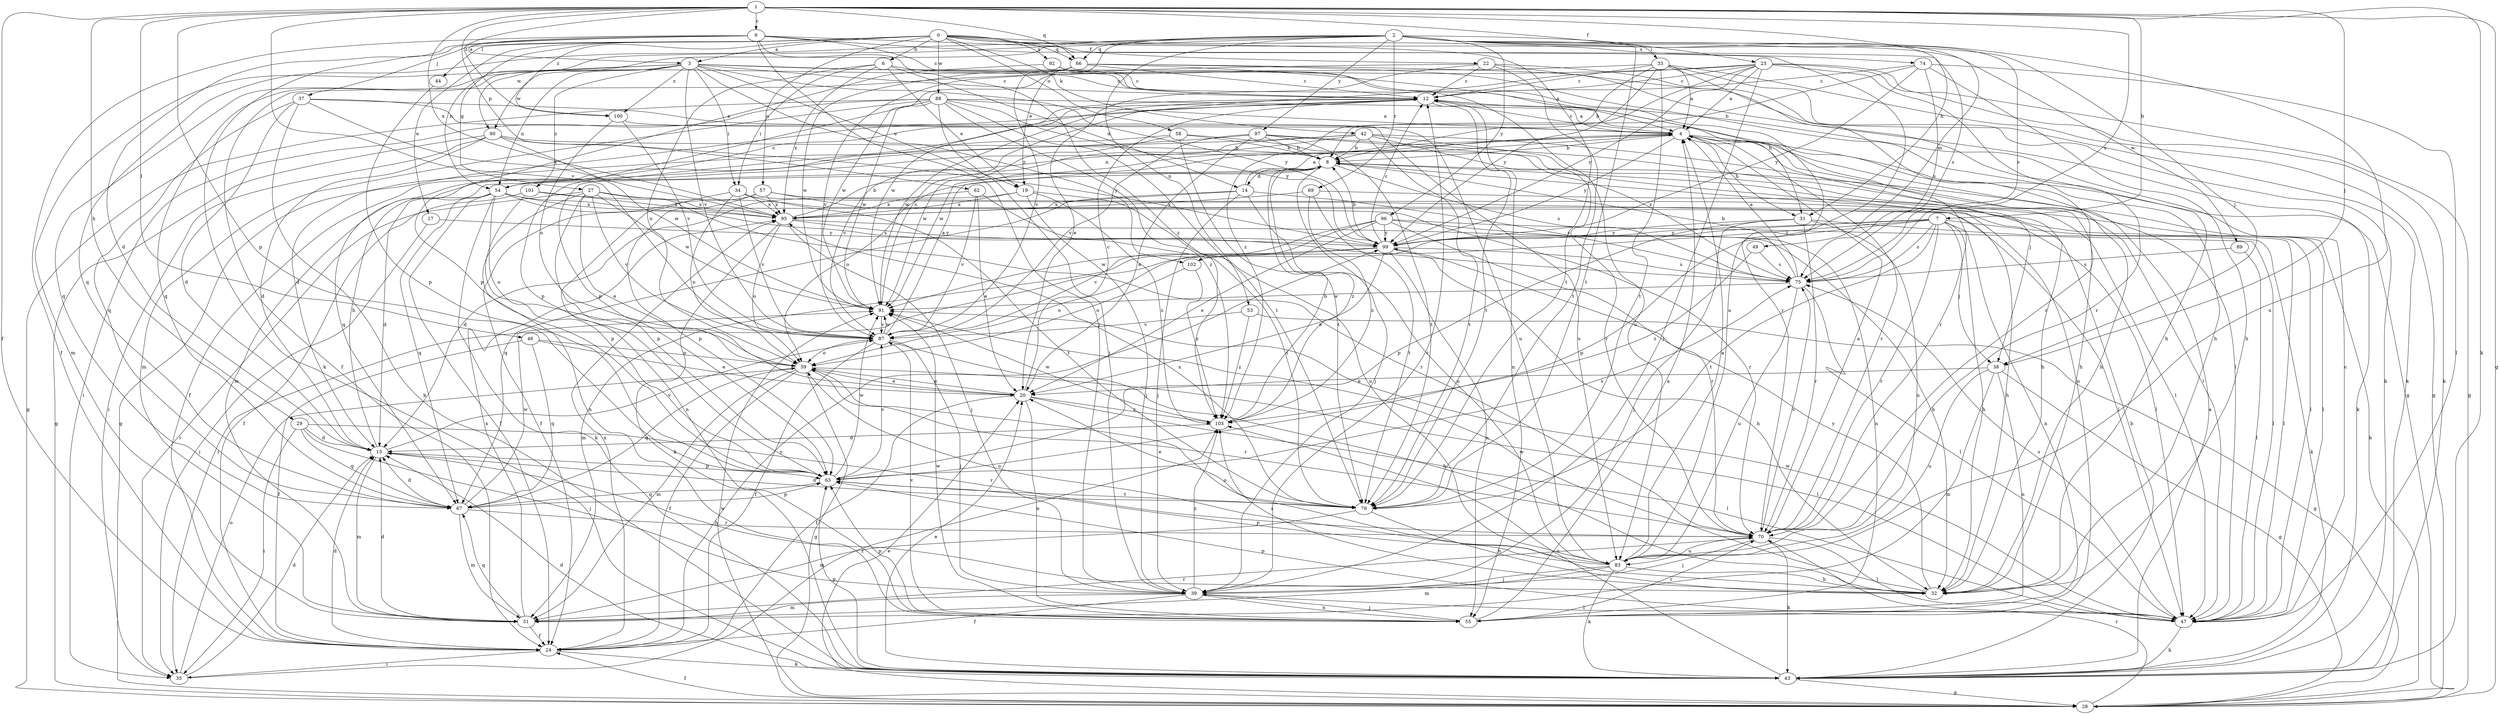 strict digraph  {
0;
1;
2;
3;
4;
6;
7;
8;
9;
12;
14;
15;
17;
19;
20;
22;
23;
24;
27;
28;
29;
31;
32;
33;
34;
35;
37;
38;
39;
42;
43;
44;
46;
47;
49;
51;
53;
54;
55;
57;
58;
59;
62;
63;
66;
67;
69;
70;
74;
75;
79;
83;
87;
88;
89;
90;
91;
92;
95;
96;
97;
99;
100;
101;
102;
103;
0 -> 3  [label=a];
0 -> 6  [label=b];
0 -> 17  [label=e];
0 -> 22  [label=f];
0 -> 27  [label=g];
0 -> 37  [label=j];
0 -> 42  [label=k];
0 -> 44  [label=l];
0 -> 57  [label=o];
0 -> 58  [label=o];
0 -> 66  [label=q];
0 -> 74  [label=s];
0 -> 79  [label=t];
0 -> 88  [label=w];
0 -> 89  [label=w];
0 -> 92  [label=x];
0 -> 100  [label=z];
1 -> 7  [label=b];
1 -> 9  [label=c];
1 -> 23  [label=f];
1 -> 24  [label=f];
1 -> 28  [label=g];
1 -> 29  [label=h];
1 -> 31  [label=h];
1 -> 38  [label=j];
1 -> 43  [label=k];
1 -> 46  [label=l];
1 -> 62  [label=p];
1 -> 63  [label=p];
1 -> 66  [label=q];
1 -> 75  [label=s];
1 -> 87  [label=v];
1 -> 95  [label=x];
1 -> 100  [label=z];
2 -> 19  [label=e];
2 -> 33  [label=i];
2 -> 38  [label=j];
2 -> 49  [label=m];
2 -> 53  [label=n];
2 -> 54  [label=n];
2 -> 66  [label=q];
2 -> 67  [label=q];
2 -> 69  [label=r];
2 -> 75  [label=s];
2 -> 79  [label=t];
2 -> 83  [label=u];
2 -> 90  [label=w];
2 -> 96  [label=y];
2 -> 97  [label=y];
3 -> 12  [label=c];
3 -> 19  [label=e];
3 -> 31  [label=h];
3 -> 34  [label=i];
3 -> 51  [label=m];
3 -> 54  [label=n];
3 -> 67  [label=q];
3 -> 70  [label=r];
3 -> 87  [label=v];
3 -> 90  [label=w];
3 -> 99  [label=y];
3 -> 100  [label=z];
3 -> 101  [label=z];
3 -> 102  [label=z];
4 -> 8  [label=b];
4 -> 12  [label=c];
4 -> 31  [label=h];
4 -> 32  [label=h];
4 -> 38  [label=j];
4 -> 43  [label=k];
4 -> 54  [label=n];
4 -> 70  [label=r];
4 -> 91  [label=w];
4 -> 99  [label=y];
6 -> 12  [label=c];
6 -> 14  [label=d];
6 -> 19  [label=e];
6 -> 34  [label=i];
6 -> 59  [label=o];
6 -> 95  [label=x];
7 -> 32  [label=h];
7 -> 35  [label=i];
7 -> 38  [label=j];
7 -> 47  [label=l];
7 -> 55  [label=n];
7 -> 63  [label=p];
7 -> 70  [label=r];
7 -> 75  [label=s];
7 -> 79  [label=t];
7 -> 99  [label=y];
7 -> 102  [label=z];
8 -> 14  [label=d];
8 -> 39  [label=j];
8 -> 47  [label=l];
8 -> 59  [label=o];
8 -> 75  [label=s];
8 -> 103  [label=z];
9 -> 3  [label=a];
9 -> 12  [label=c];
9 -> 15  [label=d];
9 -> 24  [label=f];
9 -> 39  [label=j];
9 -> 43  [label=k];
9 -> 75  [label=s];
9 -> 83  [label=u];
9 -> 103  [label=z];
12 -> 4  [label=a];
12 -> 15  [label=d];
12 -> 55  [label=n];
12 -> 63  [label=p];
12 -> 70  [label=r];
12 -> 79  [label=t];
12 -> 91  [label=w];
14 -> 4  [label=a];
14 -> 39  [label=j];
14 -> 67  [label=q];
14 -> 75  [label=s];
14 -> 83  [label=u];
14 -> 95  [label=x];
15 -> 8  [label=b];
15 -> 32  [label=h];
15 -> 51  [label=m];
15 -> 63  [label=p];
15 -> 87  [label=v];
17 -> 35  [label=i];
17 -> 99  [label=y];
19 -> 15  [label=d];
19 -> 39  [label=j];
19 -> 83  [label=u];
19 -> 95  [label=x];
19 -> 103  [label=z];
20 -> 12  [label=c];
20 -> 24  [label=f];
20 -> 47  [label=l];
20 -> 55  [label=n];
20 -> 59  [label=o];
20 -> 103  [label=z];
22 -> 12  [label=c];
22 -> 20  [label=e];
22 -> 32  [label=h];
22 -> 43  [label=k];
22 -> 79  [label=t];
22 -> 87  [label=v];
23 -> 4  [label=a];
23 -> 12  [label=c];
23 -> 24  [label=f];
23 -> 28  [label=g];
23 -> 39  [label=j];
23 -> 43  [label=k];
23 -> 70  [label=r];
23 -> 91  [label=w];
23 -> 99  [label=y];
23 -> 103  [label=z];
24 -> 15  [label=d];
24 -> 35  [label=i];
24 -> 43  [label=k];
24 -> 95  [label=x];
24 -> 99  [label=y];
27 -> 20  [label=e];
27 -> 35  [label=i];
27 -> 55  [label=n];
27 -> 63  [label=p];
27 -> 70  [label=r];
27 -> 87  [label=v];
27 -> 91  [label=w];
27 -> 95  [label=x];
28 -> 8  [label=b];
28 -> 20  [label=e];
28 -> 24  [label=f];
28 -> 70  [label=r];
28 -> 91  [label=w];
29 -> 15  [label=d];
29 -> 35  [label=i];
29 -> 39  [label=j];
29 -> 67  [label=q];
29 -> 70  [label=r];
31 -> 39  [label=j];
31 -> 43  [label=k];
31 -> 63  [label=p];
31 -> 70  [label=r];
31 -> 83  [label=u];
31 -> 99  [label=y];
32 -> 59  [label=o];
32 -> 91  [label=w];
32 -> 99  [label=y];
32 -> 103  [label=z];
33 -> 4  [label=a];
33 -> 8  [label=b];
33 -> 12  [label=c];
33 -> 28  [label=g];
33 -> 43  [label=k];
33 -> 70  [label=r];
33 -> 79  [label=t];
33 -> 91  [label=w];
33 -> 99  [label=y];
34 -> 47  [label=l];
34 -> 55  [label=n];
34 -> 59  [label=o];
34 -> 79  [label=t];
34 -> 87  [label=v];
34 -> 95  [label=x];
35 -> 15  [label=d];
35 -> 59  [label=o];
35 -> 103  [label=z];
37 -> 4  [label=a];
37 -> 15  [label=d];
37 -> 43  [label=k];
37 -> 67  [label=q];
37 -> 83  [label=u];
37 -> 95  [label=x];
38 -> 20  [label=e];
38 -> 28  [label=g];
38 -> 51  [label=m];
38 -> 55  [label=n];
38 -> 83  [label=u];
39 -> 12  [label=c];
39 -> 24  [label=f];
39 -> 47  [label=l];
39 -> 51  [label=m];
39 -> 55  [label=n];
39 -> 103  [label=z];
42 -> 8  [label=b];
42 -> 24  [label=f];
42 -> 32  [label=h];
42 -> 47  [label=l];
42 -> 51  [label=m];
42 -> 70  [label=r];
42 -> 79  [label=t];
42 -> 87  [label=v];
43 -> 4  [label=a];
43 -> 8  [label=b];
43 -> 15  [label=d];
43 -> 20  [label=e];
43 -> 28  [label=g];
43 -> 63  [label=p];
43 -> 103  [label=z];
44 -> 63  [label=p];
46 -> 20  [label=e];
46 -> 24  [label=f];
46 -> 59  [label=o];
46 -> 67  [label=q];
47 -> 12  [label=c];
47 -> 43  [label=k];
47 -> 63  [label=p];
47 -> 75  [label=s];
47 -> 91  [label=w];
49 -> 75  [label=s];
49 -> 103  [label=z];
51 -> 15  [label=d];
51 -> 24  [label=f];
51 -> 67  [label=q];
51 -> 70  [label=r];
51 -> 95  [label=x];
53 -> 28  [label=g];
53 -> 87  [label=v];
53 -> 103  [label=z];
54 -> 12  [label=c];
54 -> 15  [label=d];
54 -> 24  [label=f];
54 -> 43  [label=k];
54 -> 59  [label=o];
54 -> 67  [label=q];
54 -> 70  [label=r];
54 -> 75  [label=s];
54 -> 95  [label=x];
55 -> 4  [label=a];
55 -> 39  [label=j];
55 -> 63  [label=p];
55 -> 70  [label=r];
55 -> 87  [label=v];
55 -> 91  [label=w];
57 -> 24  [label=f];
57 -> 32  [label=h];
57 -> 47  [label=l];
57 -> 63  [label=p];
57 -> 95  [label=x];
58 -> 8  [label=b];
58 -> 28  [label=g];
58 -> 75  [label=s];
58 -> 79  [label=t];
58 -> 91  [label=w];
59 -> 20  [label=e];
59 -> 24  [label=f];
59 -> 28  [label=g];
59 -> 47  [label=l];
59 -> 51  [label=m];
59 -> 67  [label=q];
59 -> 70  [label=r];
62 -> 20  [label=e];
62 -> 79  [label=t];
62 -> 87  [label=v];
62 -> 95  [label=x];
63 -> 67  [label=q];
63 -> 75  [label=s];
63 -> 79  [label=t];
63 -> 87  [label=v];
63 -> 91  [label=w];
66 -> 4  [label=a];
66 -> 12  [label=c];
66 -> 28  [label=g];
66 -> 32  [label=h];
66 -> 67  [label=q];
66 -> 87  [label=v];
66 -> 91  [label=w];
67 -> 15  [label=d];
67 -> 51  [label=m];
67 -> 63  [label=p];
67 -> 70  [label=r];
67 -> 91  [label=w];
69 -> 47  [label=l];
69 -> 79  [label=t];
69 -> 95  [label=x];
69 -> 103  [label=z];
70 -> 4  [label=a];
70 -> 39  [label=j];
70 -> 43  [label=k];
70 -> 47  [label=l];
70 -> 75  [label=s];
70 -> 83  [label=u];
74 -> 8  [label=b];
74 -> 12  [label=c];
74 -> 32  [label=h];
74 -> 47  [label=l];
74 -> 75  [label=s];
74 -> 99  [label=y];
75 -> 4  [label=a];
75 -> 8  [label=b];
75 -> 47  [label=l];
75 -> 83  [label=u];
75 -> 91  [label=w];
79 -> 15  [label=d];
79 -> 20  [label=e];
79 -> 32  [label=h];
79 -> 51  [label=m];
79 -> 95  [label=x];
83 -> 4  [label=a];
83 -> 32  [label=h];
83 -> 39  [label=j];
83 -> 43  [label=k];
83 -> 51  [label=m];
83 -> 59  [label=o];
83 -> 63  [label=p];
87 -> 4  [label=a];
87 -> 24  [label=f];
87 -> 32  [label=h];
87 -> 39  [label=j];
87 -> 59  [label=o];
87 -> 91  [label=w];
88 -> 4  [label=a];
88 -> 28  [label=g];
88 -> 35  [label=i];
88 -> 39  [label=j];
88 -> 47  [label=l];
88 -> 51  [label=m];
88 -> 63  [label=p];
88 -> 79  [label=t];
88 -> 91  [label=w];
88 -> 99  [label=y];
88 -> 103  [label=z];
89 -> 47  [label=l];
89 -> 75  [label=s];
90 -> 8  [label=b];
90 -> 15  [label=d];
90 -> 28  [label=g];
90 -> 35  [label=i];
90 -> 91  [label=w];
90 -> 99  [label=y];
91 -> 12  [label=c];
91 -> 87  [label=v];
92 -> 12  [label=c];
92 -> 63  [label=p];
92 -> 83  [label=u];
95 -> 8  [label=b];
95 -> 32  [label=h];
95 -> 39  [label=j];
95 -> 43  [label=k];
95 -> 59  [label=o];
95 -> 99  [label=y];
96 -> 20  [label=e];
96 -> 47  [label=l];
96 -> 55  [label=n];
96 -> 70  [label=r];
96 -> 87  [label=v];
96 -> 91  [label=w];
96 -> 99  [label=y];
97 -> 8  [label=b];
97 -> 20  [label=e];
97 -> 32  [label=h];
97 -> 55  [label=n];
97 -> 67  [label=q];
97 -> 79  [label=t];
97 -> 87  [label=v];
99 -> 8  [label=b];
99 -> 12  [label=c];
99 -> 20  [label=e];
99 -> 32  [label=h];
99 -> 51  [label=m];
99 -> 55  [label=n];
99 -> 59  [label=o];
99 -> 75  [label=s];
100 -> 59  [label=o];
100 -> 83  [label=u];
100 -> 87  [label=v];
101 -> 24  [label=f];
101 -> 47  [label=l];
101 -> 63  [label=p];
101 -> 95  [label=x];
102 -> 59  [label=o];
102 -> 103  [label=z];
103 -> 8  [label=b];
103 -> 15  [label=d];
103 -> 91  [label=w];
}
